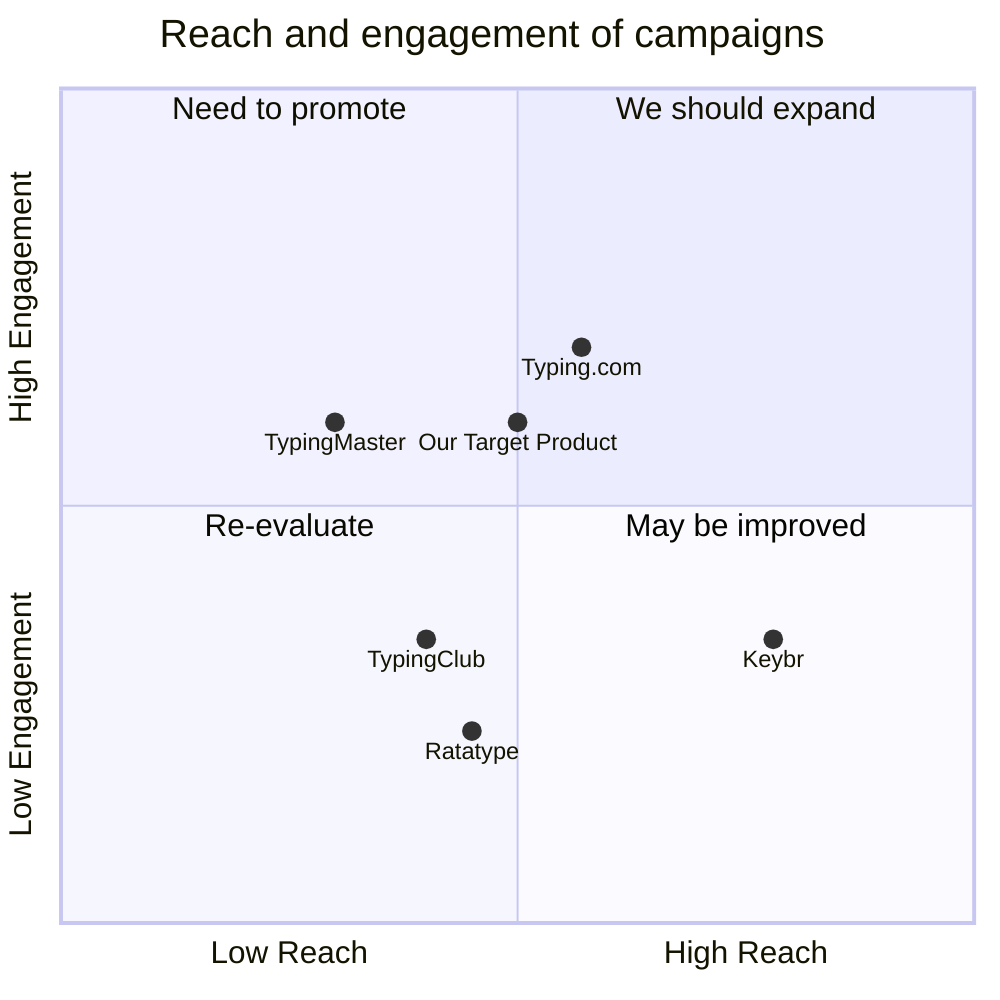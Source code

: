 quadrantChart
    title Reach and engagement of campaigns
    x-axis Low Reach --> High Reach
    y-axis Low Engagement --> High Engagement
    quadrant-1 We should expand
    quadrant-2 Need to promote
    quadrant-3 Re-evaluate
    quadrant-4 May be improved
    TypingMaster: [0.3, 0.6]
    Ratatype: [0.45, 0.23]
    Typing.com: [0.57, 0.69]
    Keybr: [0.78, 0.34]
    TypingClub: [0.40, 0.34]
    Our Target Product: [0.5, 0.6]